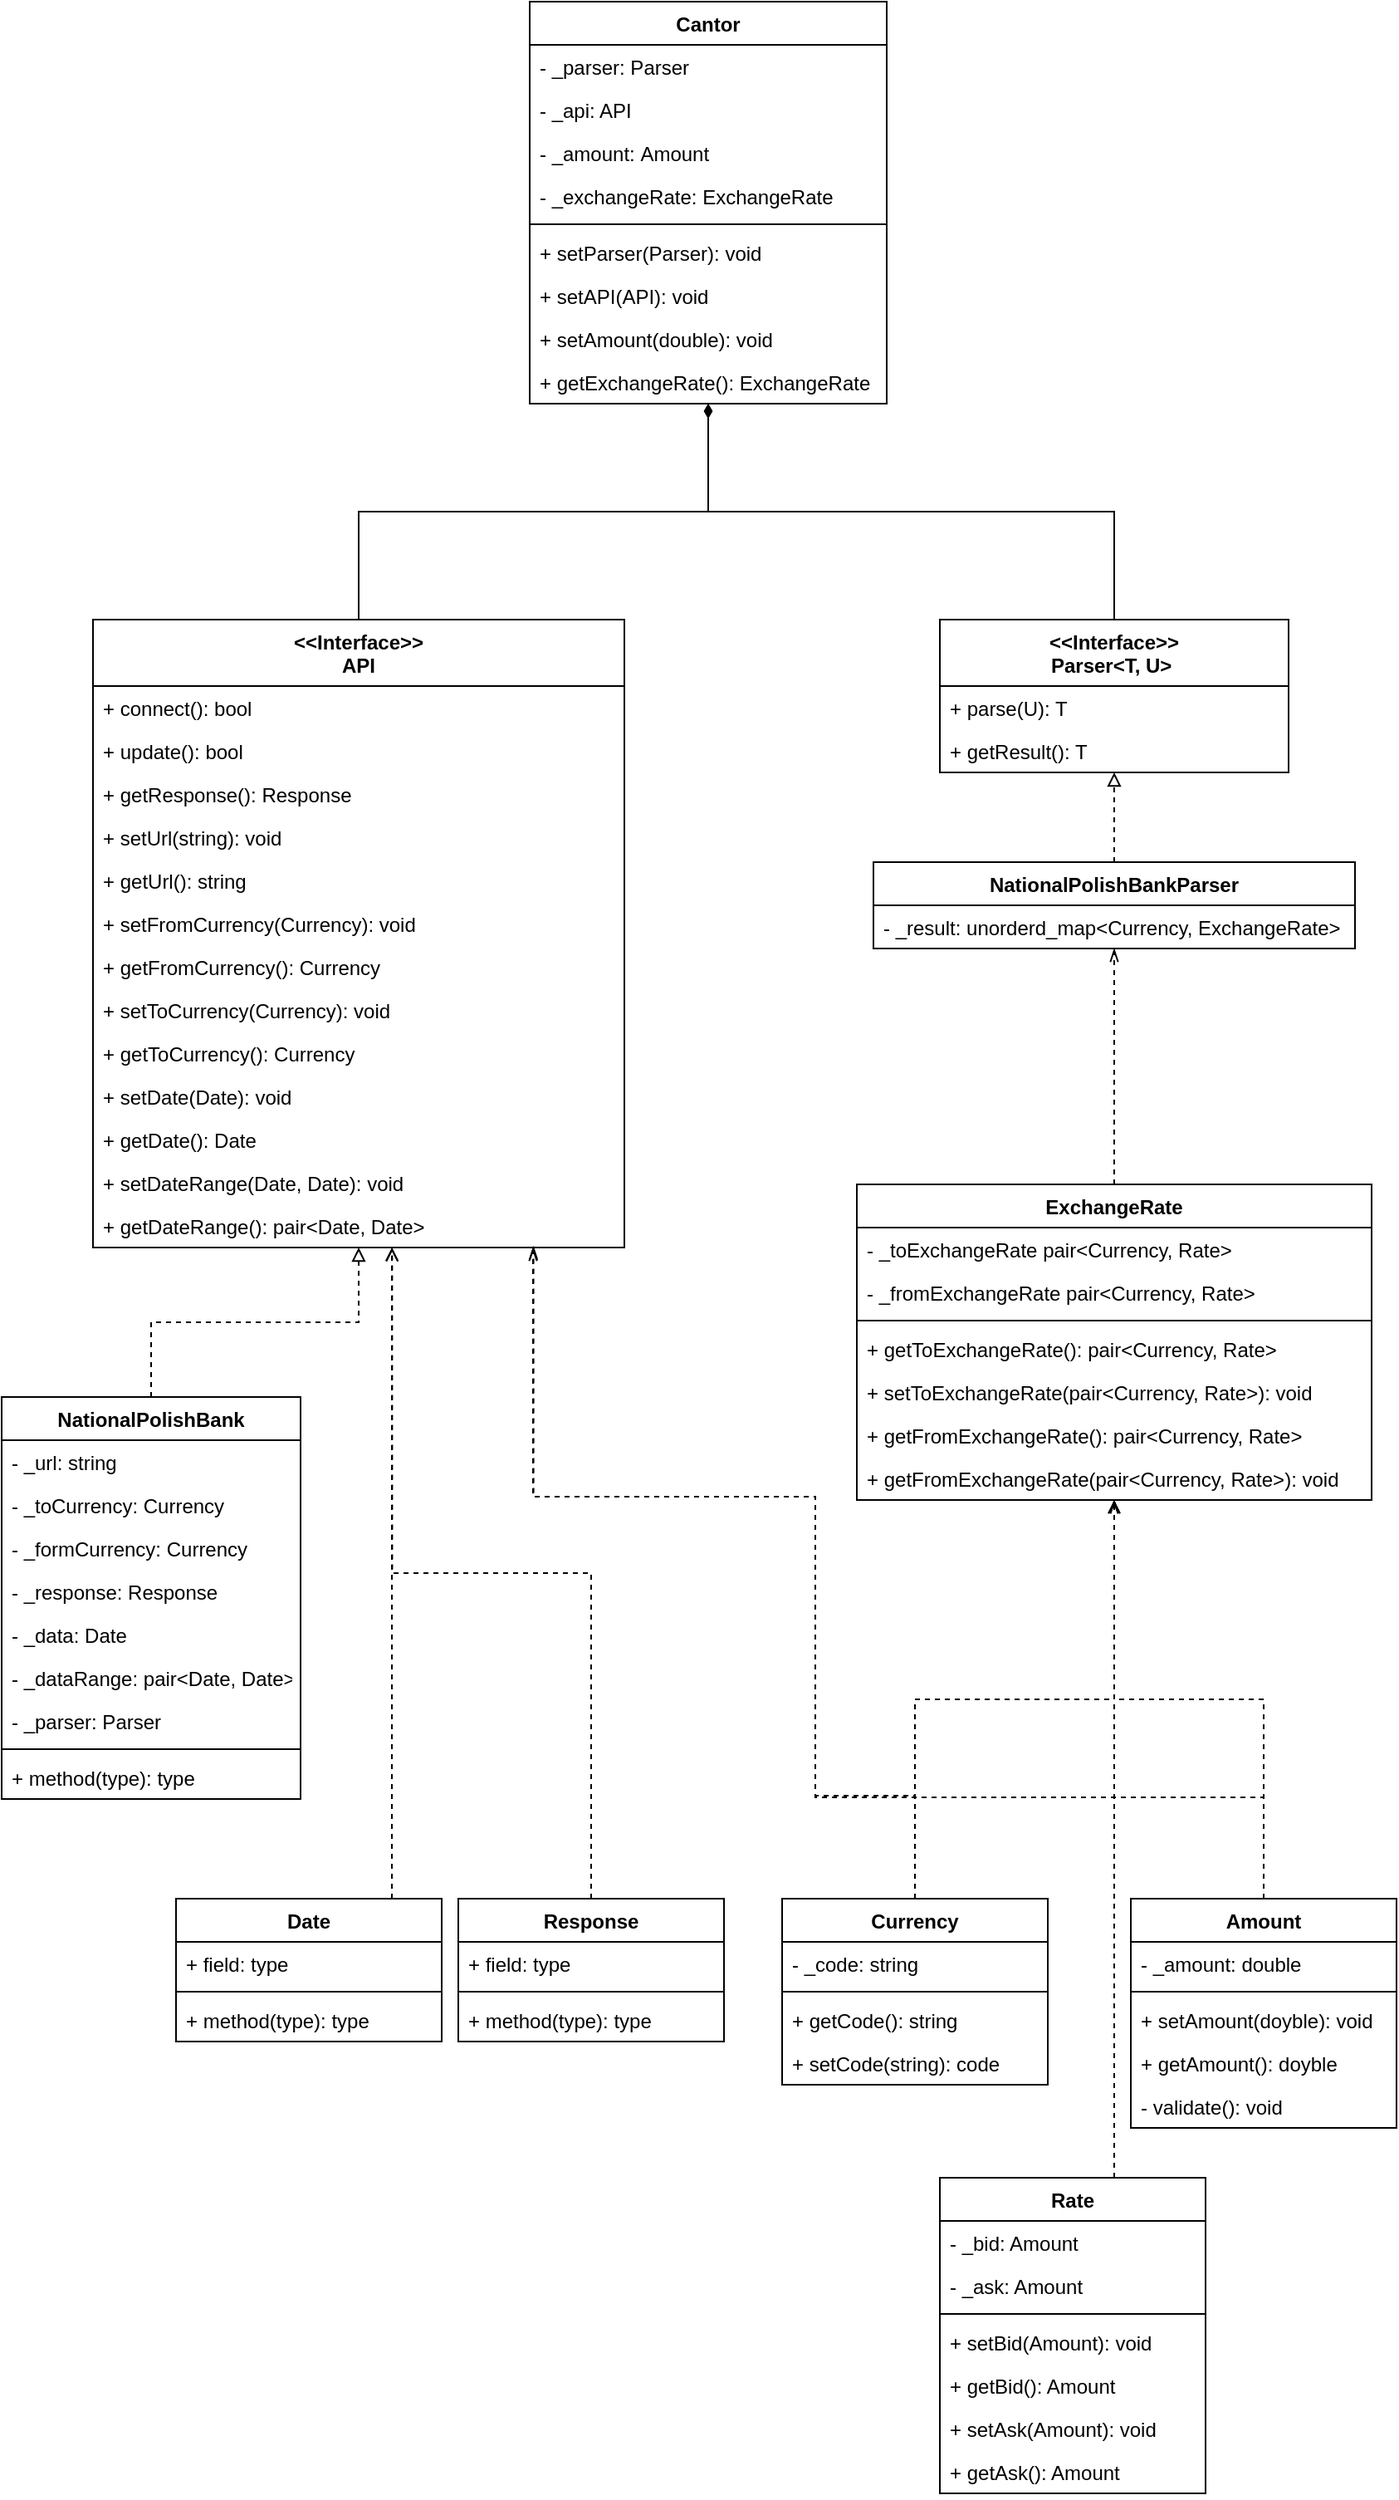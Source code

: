 <mxfile version="14.4.4" type="device"><diagram name="Page-1" id="c4acf3e9-155e-7222-9cf6-157b1a14988f"><mxGraphModel dx="474" dy="749" grid="1" gridSize="10" guides="1" tooltips="1" connect="1" arrows="1" fold="1" page="1" pageScale="1" pageWidth="850" pageHeight="1100" background="#ffffff" math="0" shadow="0"><root><mxCell id="0"/><mxCell id="1" parent="0"/><mxCell id="X-hiKZKET10FdiY34auF-1" style="edgeStyle=orthogonalEdgeStyle;rounded=0;orthogonalLoop=1;jettySize=auto;html=1;endArrow=diamondThin;endFill=1;" parent="1" source="bLAxV5t_nkkf9cyOYh-Y-75" target="bLAxV5t_nkkf9cyOYh-Y-136" edge="1"><mxGeometry relative="1" as="geometry"/></mxCell><mxCell id="bLAxV5t_nkkf9cyOYh-Y-75" value="&lt;&lt;Interface&gt;&gt;&#10;API" style="swimlane;fontStyle=1;align=center;verticalAlign=top;childLayout=stackLayout;horizontal=1;startSize=40;horizontalStack=0;resizeParent=1;resizeParentMax=0;resizeLast=0;collapsible=1;marginBottom=0;" parent="1" vertex="1"><mxGeometry x="55" y="782" width="320" height="378" as="geometry"/></mxCell><mxCell id="bLAxV5t_nkkf9cyOYh-Y-76" value="+ connect(): bool" style="text;strokeColor=none;fillColor=none;align=left;verticalAlign=top;spacingLeft=4;spacingRight=4;overflow=hidden;rotatable=0;points=[[0,0.5],[1,0.5]];portConstraint=eastwest;" parent="bLAxV5t_nkkf9cyOYh-Y-75" vertex="1"><mxGeometry y="40" width="320" height="26" as="geometry"/></mxCell><mxCell id="bLAxV5t_nkkf9cyOYh-Y-77" value="+ update(): bool" style="text;strokeColor=none;fillColor=none;align=left;verticalAlign=top;spacingLeft=4;spacingRight=4;overflow=hidden;rotatable=0;points=[[0,0.5],[1,0.5]];portConstraint=eastwest;" parent="bLAxV5t_nkkf9cyOYh-Y-75" vertex="1"><mxGeometry y="66" width="320" height="26" as="geometry"/></mxCell><mxCell id="bLAxV5t_nkkf9cyOYh-Y-78" value="+ getResponse(): Response" style="text;strokeColor=none;fillColor=none;align=left;verticalAlign=top;spacingLeft=4;spacingRight=4;overflow=hidden;rotatable=0;points=[[0,0.5],[1,0.5]];portConstraint=eastwest;" parent="bLAxV5t_nkkf9cyOYh-Y-75" vertex="1"><mxGeometry y="92" width="320" height="26" as="geometry"/></mxCell><mxCell id="bLAxV5t_nkkf9cyOYh-Y-79" value="+ setUrl(string): void" style="text;strokeColor=none;fillColor=none;align=left;verticalAlign=top;spacingLeft=4;spacingRight=4;overflow=hidden;rotatable=0;points=[[0,0.5],[1,0.5]];portConstraint=eastwest;" parent="bLAxV5t_nkkf9cyOYh-Y-75" vertex="1"><mxGeometry y="118" width="320" height="26" as="geometry"/></mxCell><mxCell id="bLAxV5t_nkkf9cyOYh-Y-80" value="+ getUrl(): string" style="text;strokeColor=none;fillColor=none;align=left;verticalAlign=top;spacingLeft=4;spacingRight=4;overflow=hidden;rotatable=0;points=[[0,0.5],[1,0.5]];portConstraint=eastwest;" parent="bLAxV5t_nkkf9cyOYh-Y-75" vertex="1"><mxGeometry y="144" width="320" height="26" as="geometry"/></mxCell><mxCell id="bLAxV5t_nkkf9cyOYh-Y-81" value="+ setFromCurrency(Currency): void" style="text;strokeColor=none;fillColor=none;align=left;verticalAlign=top;spacingLeft=4;spacingRight=4;overflow=hidden;rotatable=0;points=[[0,0.5],[1,0.5]];portConstraint=eastwest;" parent="bLAxV5t_nkkf9cyOYh-Y-75" vertex="1"><mxGeometry y="170" width="320" height="26" as="geometry"/></mxCell><mxCell id="bLAxV5t_nkkf9cyOYh-Y-82" value="+ getFromCurrency(): Currency" style="text;strokeColor=none;fillColor=none;align=left;verticalAlign=top;spacingLeft=4;spacingRight=4;overflow=hidden;rotatable=0;points=[[0,0.5],[1,0.5]];portConstraint=eastwest;" parent="bLAxV5t_nkkf9cyOYh-Y-75" vertex="1"><mxGeometry y="196" width="320" height="26" as="geometry"/></mxCell><mxCell id="bLAxV5t_nkkf9cyOYh-Y-83" value="+ setToCurrency(Currency): void" style="text;strokeColor=none;fillColor=none;align=left;verticalAlign=top;spacingLeft=4;spacingRight=4;overflow=hidden;rotatable=0;points=[[0,0.5],[1,0.5]];portConstraint=eastwest;" parent="bLAxV5t_nkkf9cyOYh-Y-75" vertex="1"><mxGeometry y="222" width="320" height="26" as="geometry"/></mxCell><mxCell id="bLAxV5t_nkkf9cyOYh-Y-84" value="+ getToCurrency(): Currency" style="text;strokeColor=none;fillColor=none;align=left;verticalAlign=top;spacingLeft=4;spacingRight=4;overflow=hidden;rotatable=0;points=[[0,0.5],[1,0.5]];portConstraint=eastwest;" parent="bLAxV5t_nkkf9cyOYh-Y-75" vertex="1"><mxGeometry y="248" width="320" height="26" as="geometry"/></mxCell><mxCell id="bLAxV5t_nkkf9cyOYh-Y-86" value="+ setDate(Date): void" style="text;strokeColor=none;fillColor=none;align=left;verticalAlign=top;spacingLeft=4;spacingRight=4;overflow=hidden;rotatable=0;points=[[0,0.5],[1,0.5]];portConstraint=eastwest;" parent="bLAxV5t_nkkf9cyOYh-Y-75" vertex="1"><mxGeometry y="274" width="320" height="26" as="geometry"/></mxCell><mxCell id="bLAxV5t_nkkf9cyOYh-Y-87" value="+ getDate(): Date" style="text;strokeColor=none;fillColor=none;align=left;verticalAlign=top;spacingLeft=4;spacingRight=4;overflow=hidden;rotatable=0;points=[[0,0.5],[1,0.5]];portConstraint=eastwest;" parent="bLAxV5t_nkkf9cyOYh-Y-75" vertex="1"><mxGeometry y="300" width="320" height="26" as="geometry"/></mxCell><mxCell id="bLAxV5t_nkkf9cyOYh-Y-88" value="+ setDateRange(Date, Date): void" style="text;strokeColor=none;fillColor=none;align=left;verticalAlign=top;spacingLeft=4;spacingRight=4;overflow=hidden;rotatable=0;points=[[0,0.5],[1,0.5]];portConstraint=eastwest;" parent="bLAxV5t_nkkf9cyOYh-Y-75" vertex="1"><mxGeometry y="326" width="320" height="26" as="geometry"/></mxCell><mxCell id="bLAxV5t_nkkf9cyOYh-Y-89" value="+ getDateRange(): pair&lt;Date, Date&gt;" style="text;strokeColor=none;fillColor=none;align=left;verticalAlign=top;spacingLeft=4;spacingRight=4;overflow=hidden;rotatable=0;points=[[0,0.5],[1,0.5]];portConstraint=eastwest;" parent="bLAxV5t_nkkf9cyOYh-Y-75" vertex="1"><mxGeometry y="352" width="320" height="26" as="geometry"/></mxCell><mxCell id="bLAxV5t_nkkf9cyOYh-Y-95" style="edgeStyle=orthogonalEdgeStyle;rounded=0;orthogonalLoop=1;jettySize=auto;html=1;startSize=40;endArrow=block;endFill=0;dashed=1;" parent="1" source="bLAxV5t_nkkf9cyOYh-Y-96" target="bLAxV5t_nkkf9cyOYh-Y-75" edge="1"><mxGeometry relative="1" as="geometry"/></mxCell><mxCell id="bLAxV5t_nkkf9cyOYh-Y-96" value="NationalPolishBank&#10;&#10;" style="swimlane;fontStyle=1;align=center;verticalAlign=top;childLayout=stackLayout;horizontal=1;startSize=26;horizontalStack=0;resizeParent=1;resizeParentMax=0;resizeLast=0;collapsible=1;marginBottom=0;" parent="1" vertex="1"><mxGeometry y="1250" width="180" height="242" as="geometry"/></mxCell><mxCell id="bLAxV5t_nkkf9cyOYh-Y-97" value="- _url: string" style="text;strokeColor=none;fillColor=none;align=left;verticalAlign=top;spacingLeft=4;spacingRight=4;overflow=hidden;rotatable=0;points=[[0,0.5],[1,0.5]];portConstraint=eastwest;" parent="bLAxV5t_nkkf9cyOYh-Y-96" vertex="1"><mxGeometry y="26" width="180" height="26" as="geometry"/></mxCell><mxCell id="bLAxV5t_nkkf9cyOYh-Y-98" value="- _toCurrency: Currency" style="text;strokeColor=none;fillColor=none;align=left;verticalAlign=top;spacingLeft=4;spacingRight=4;overflow=hidden;rotatable=0;points=[[0,0.5],[1,0.5]];portConstraint=eastwest;" parent="bLAxV5t_nkkf9cyOYh-Y-96" vertex="1"><mxGeometry y="52" width="180" height="26" as="geometry"/></mxCell><mxCell id="bLAxV5t_nkkf9cyOYh-Y-99" value="- _formCurrency: Currency" style="text;strokeColor=none;fillColor=none;align=left;verticalAlign=top;spacingLeft=4;spacingRight=4;overflow=hidden;rotatable=0;points=[[0,0.5],[1,0.5]];portConstraint=eastwest;" parent="bLAxV5t_nkkf9cyOYh-Y-96" vertex="1"><mxGeometry y="78" width="180" height="26" as="geometry"/></mxCell><mxCell id="bLAxV5t_nkkf9cyOYh-Y-100" value="- _response: Response" style="text;strokeColor=none;fillColor=none;align=left;verticalAlign=top;spacingLeft=4;spacingRight=4;overflow=hidden;rotatable=0;points=[[0,0.5],[1,0.5]];portConstraint=eastwest;" parent="bLAxV5t_nkkf9cyOYh-Y-96" vertex="1"><mxGeometry y="104" width="180" height="26" as="geometry"/></mxCell><mxCell id="bLAxV5t_nkkf9cyOYh-Y-101" value="- _data: Date" style="text;strokeColor=none;fillColor=none;align=left;verticalAlign=top;spacingLeft=4;spacingRight=4;overflow=hidden;rotatable=0;points=[[0,0.5],[1,0.5]];portConstraint=eastwest;" parent="bLAxV5t_nkkf9cyOYh-Y-96" vertex="1"><mxGeometry y="130" width="180" height="26" as="geometry"/></mxCell><mxCell id="bLAxV5t_nkkf9cyOYh-Y-102" value="- _dataRange: pair&lt;Date, Date&gt;" style="text;strokeColor=none;fillColor=none;align=left;verticalAlign=top;spacingLeft=4;spacingRight=4;overflow=hidden;rotatable=0;points=[[0,0.5],[1,0.5]];portConstraint=eastwest;" parent="bLAxV5t_nkkf9cyOYh-Y-96" vertex="1"><mxGeometry y="156" width="180" height="26" as="geometry"/></mxCell><mxCell id="bLAxV5t_nkkf9cyOYh-Y-103" value="- _parser: Parser" style="text;strokeColor=none;fillColor=none;align=left;verticalAlign=top;spacingLeft=4;spacingRight=4;overflow=hidden;rotatable=0;points=[[0,0.5],[1,0.5]];portConstraint=eastwest;" parent="bLAxV5t_nkkf9cyOYh-Y-96" vertex="1"><mxGeometry y="182" width="180" height="26" as="geometry"/></mxCell><mxCell id="bLAxV5t_nkkf9cyOYh-Y-104" value="" style="line;strokeWidth=1;fillColor=none;align=left;verticalAlign=middle;spacingTop=-1;spacingLeft=3;spacingRight=3;rotatable=0;labelPosition=right;points=[];portConstraint=eastwest;" parent="bLAxV5t_nkkf9cyOYh-Y-96" vertex="1"><mxGeometry y="208" width="180" height="8" as="geometry"/></mxCell><mxCell id="bLAxV5t_nkkf9cyOYh-Y-105" value="+ method(type): type" style="text;strokeColor=none;fillColor=none;align=left;verticalAlign=top;spacingLeft=4;spacingRight=4;overflow=hidden;rotatable=0;points=[[0,0.5],[1,0.5]];portConstraint=eastwest;" parent="bLAxV5t_nkkf9cyOYh-Y-96" vertex="1"><mxGeometry y="216" width="180" height="26" as="geometry"/></mxCell><mxCell id="KTCqO3PVeO4-w_g8poJK-3" style="edgeStyle=orthogonalEdgeStyle;rounded=0;orthogonalLoop=1;jettySize=auto;html=1;dashed=1;endArrow=openThin;endFill=0;" parent="1" source="bLAxV5t_nkkf9cyOYh-Y-106" target="bLAxV5t_nkkf9cyOYh-Y-124" edge="1"><mxGeometry relative="1" as="geometry"/></mxCell><mxCell id="bLAxV5t_nkkf9cyOYh-Y-106" value="Currency" style="swimlane;fontStyle=1;align=center;verticalAlign=top;childLayout=stackLayout;horizontal=1;startSize=26;horizontalStack=0;resizeParent=1;resizeParentMax=0;resizeLast=0;collapsible=1;marginBottom=0;" parent="1" vertex="1"><mxGeometry x="470" y="1552" width="160" height="112" as="geometry"/></mxCell><mxCell id="bLAxV5t_nkkf9cyOYh-Y-107" value="- _code: string" style="text;strokeColor=none;fillColor=none;align=left;verticalAlign=top;spacingLeft=4;spacingRight=4;overflow=hidden;rotatable=0;points=[[0,0.5],[1,0.5]];portConstraint=eastwest;" parent="bLAxV5t_nkkf9cyOYh-Y-106" vertex="1"><mxGeometry y="26" width="160" height="26" as="geometry"/></mxCell><mxCell id="bLAxV5t_nkkf9cyOYh-Y-108" value="" style="line;strokeWidth=1;fillColor=none;align=left;verticalAlign=middle;spacingTop=-1;spacingLeft=3;spacingRight=3;rotatable=0;labelPosition=right;points=[];portConstraint=eastwest;" parent="bLAxV5t_nkkf9cyOYh-Y-106" vertex="1"><mxGeometry y="52" width="160" height="8" as="geometry"/></mxCell><mxCell id="KTCqO3PVeO4-w_g8poJK-1" value="+ getCode(): string" style="text;strokeColor=none;fillColor=none;align=left;verticalAlign=top;spacingLeft=4;spacingRight=4;overflow=hidden;rotatable=0;points=[[0,0.5],[1,0.5]];portConstraint=eastwest;" parent="bLAxV5t_nkkf9cyOYh-Y-106" vertex="1"><mxGeometry y="60" width="160" height="26" as="geometry"/></mxCell><mxCell id="bLAxV5t_nkkf9cyOYh-Y-109" value="+ setCode(string): code" style="text;strokeColor=none;fillColor=none;align=left;verticalAlign=top;spacingLeft=4;spacingRight=4;overflow=hidden;rotatable=0;points=[[0,0.5],[1,0.5]];portConstraint=eastwest;" parent="bLAxV5t_nkkf9cyOYh-Y-106" vertex="1"><mxGeometry y="86" width="160" height="26" as="geometry"/></mxCell><mxCell id="X-hiKZKET10FdiY34auF-17" style="edgeStyle=orthogonalEdgeStyle;rounded=0;orthogonalLoop=1;jettySize=auto;html=1;entryX=0.563;entryY=1.007;entryDx=0;entryDy=0;entryPerimeter=0;endArrow=open;endFill=0;dashed=1;" parent="1" source="bLAxV5t_nkkf9cyOYh-Y-110" target="bLAxV5t_nkkf9cyOYh-Y-89" edge="1"><mxGeometry relative="1" as="geometry"/></mxCell><mxCell id="bLAxV5t_nkkf9cyOYh-Y-110" value="Response" style="swimlane;fontStyle=1;align=center;verticalAlign=top;childLayout=stackLayout;horizontal=1;startSize=26;horizontalStack=0;resizeParent=1;resizeParentMax=0;resizeLast=0;collapsible=1;marginBottom=0;" parent="1" vertex="1"><mxGeometry x="275" y="1552" width="160" height="86" as="geometry"/></mxCell><mxCell id="bLAxV5t_nkkf9cyOYh-Y-111" value="+ field: type" style="text;strokeColor=none;fillColor=none;align=left;verticalAlign=top;spacingLeft=4;spacingRight=4;overflow=hidden;rotatable=0;points=[[0,0.5],[1,0.5]];portConstraint=eastwest;" parent="bLAxV5t_nkkf9cyOYh-Y-110" vertex="1"><mxGeometry y="26" width="160" height="26" as="geometry"/></mxCell><mxCell id="bLAxV5t_nkkf9cyOYh-Y-112" value="" style="line;strokeWidth=1;fillColor=none;align=left;verticalAlign=middle;spacingTop=-1;spacingLeft=3;spacingRight=3;rotatable=0;labelPosition=right;points=[];portConstraint=eastwest;" parent="bLAxV5t_nkkf9cyOYh-Y-110" vertex="1"><mxGeometry y="52" width="160" height="8" as="geometry"/></mxCell><mxCell id="bLAxV5t_nkkf9cyOYh-Y-113" value="+ method(type): type" style="text;strokeColor=none;fillColor=none;align=left;verticalAlign=top;spacingLeft=4;spacingRight=4;overflow=hidden;rotatable=0;points=[[0,0.5],[1,0.5]];portConstraint=eastwest;" parent="bLAxV5t_nkkf9cyOYh-Y-110" vertex="1"><mxGeometry y="60" width="160" height="26" as="geometry"/></mxCell><mxCell id="X-hiKZKET10FdiY34auF-14" style="edgeStyle=orthogonalEdgeStyle;rounded=0;orthogonalLoop=1;jettySize=auto;html=1;endArrow=open;endFill=0;dashed=1;" parent="1" source="bLAxV5t_nkkf9cyOYh-Y-114" target="bLAxV5t_nkkf9cyOYh-Y-75" edge="1"><mxGeometry relative="1" as="geometry"><Array as="points"><mxPoint x="235" y="1462"/><mxPoint x="235" y="1462"/></Array></mxGeometry></mxCell><mxCell id="bLAxV5t_nkkf9cyOYh-Y-114" value="Date" style="swimlane;fontStyle=1;align=center;verticalAlign=top;childLayout=stackLayout;horizontal=1;startSize=26;horizontalStack=0;resizeParent=1;resizeParentMax=0;resizeLast=0;collapsible=1;marginBottom=0;" parent="1" vertex="1"><mxGeometry x="105" y="1552" width="160" height="86" as="geometry"/></mxCell><mxCell id="bLAxV5t_nkkf9cyOYh-Y-115" value="+ field: type" style="text;strokeColor=none;fillColor=none;align=left;verticalAlign=top;spacingLeft=4;spacingRight=4;overflow=hidden;rotatable=0;points=[[0,0.5],[1,0.5]];portConstraint=eastwest;" parent="bLAxV5t_nkkf9cyOYh-Y-114" vertex="1"><mxGeometry y="26" width="160" height="26" as="geometry"/></mxCell><mxCell id="bLAxV5t_nkkf9cyOYh-Y-116" value="" style="line;strokeWidth=1;fillColor=none;align=left;verticalAlign=middle;spacingTop=-1;spacingLeft=3;spacingRight=3;rotatable=0;labelPosition=right;points=[];portConstraint=eastwest;" parent="bLAxV5t_nkkf9cyOYh-Y-114" vertex="1"><mxGeometry y="52" width="160" height="8" as="geometry"/></mxCell><mxCell id="bLAxV5t_nkkf9cyOYh-Y-117" value="+ method(type): type" style="text;strokeColor=none;fillColor=none;align=left;verticalAlign=top;spacingLeft=4;spacingRight=4;overflow=hidden;rotatable=0;points=[[0,0.5],[1,0.5]];portConstraint=eastwest;" parent="bLAxV5t_nkkf9cyOYh-Y-114" vertex="1"><mxGeometry y="60" width="160" height="26" as="geometry"/></mxCell><mxCell id="X-hiKZKET10FdiY34auF-2" style="edgeStyle=orthogonalEdgeStyle;rounded=0;orthogonalLoop=1;jettySize=auto;html=1;endArrow=diamondThin;endFill=1;exitX=0.5;exitY=0;exitDx=0;exitDy=0;" parent="1" source="bLAxV5t_nkkf9cyOYh-Y-118" target="bLAxV5t_nkkf9cyOYh-Y-136" edge="1"><mxGeometry relative="1" as="geometry"/></mxCell><mxCell id="bLAxV5t_nkkf9cyOYh-Y-118" value="&lt;&lt;Interface&gt;&gt;&#10;Parser&lt;T, U&gt; " style="swimlane;fontStyle=1;align=center;verticalAlign=top;childLayout=stackLayout;horizontal=1;startSize=40;horizontalStack=0;resizeParent=1;resizeParentMax=0;resizeLast=0;collapsible=1;marginBottom=0;" parent="1" vertex="1"><mxGeometry x="565" y="782" width="210" height="92" as="geometry"/></mxCell><mxCell id="bLAxV5t_nkkf9cyOYh-Y-119" value="+ parse(U): T" style="text;strokeColor=none;fillColor=none;align=left;verticalAlign=top;spacingLeft=4;spacingRight=4;overflow=hidden;rotatable=0;points=[[0,0.5],[1,0.5]];portConstraint=eastwest;" parent="bLAxV5t_nkkf9cyOYh-Y-118" vertex="1"><mxGeometry y="40" width="210" height="26" as="geometry"/></mxCell><mxCell id="bLAxV5t_nkkf9cyOYh-Y-120" value="+ getResult(): T" style="text;strokeColor=none;fillColor=none;align=left;verticalAlign=top;spacingLeft=4;spacingRight=4;overflow=hidden;rotatable=0;points=[[0,0.5],[1,0.5]];portConstraint=eastwest;" parent="bLAxV5t_nkkf9cyOYh-Y-118" vertex="1"><mxGeometry y="66" width="210" height="26" as="geometry"/></mxCell><mxCell id="bLAxV5t_nkkf9cyOYh-Y-121" style="edgeStyle=orthogonalEdgeStyle;rounded=0;orthogonalLoop=1;jettySize=auto;html=1;startSize=40;endArrow=block;endFill=0;dashed=1;" parent="1" source="bLAxV5t_nkkf9cyOYh-Y-122" target="bLAxV5t_nkkf9cyOYh-Y-118" edge="1"><mxGeometry relative="1" as="geometry"/></mxCell><mxCell id="bLAxV5t_nkkf9cyOYh-Y-122" value="NationalPolishBankParser" style="swimlane;fontStyle=1;align=center;verticalAlign=top;childLayout=stackLayout;horizontal=1;startSize=26;horizontalStack=0;resizeParent=1;resizeParentMax=0;resizeLast=0;collapsible=1;marginBottom=0;" parent="1" vertex="1"><mxGeometry x="525" y="928" width="290" height="52" as="geometry"/></mxCell><mxCell id="bLAxV5t_nkkf9cyOYh-Y-123" value="- _result: unorderd_map&lt;Currency, ExchangeRate&gt;" style="text;strokeColor=none;fillColor=none;align=left;verticalAlign=top;spacingLeft=4;spacingRight=4;overflow=hidden;rotatable=0;points=[[0,0.5],[1,0.5]];portConstraint=eastwest;" parent="bLAxV5t_nkkf9cyOYh-Y-122" vertex="1"><mxGeometry y="26" width="290" height="26" as="geometry"/></mxCell><mxCell id="KTCqO3PVeO4-w_g8poJK-6" style="edgeStyle=orthogonalEdgeStyle;rounded=0;orthogonalLoop=1;jettySize=auto;html=1;dashed=1;endArrow=openThin;endFill=0;" parent="1" source="bLAxV5t_nkkf9cyOYh-Y-124" target="bLAxV5t_nkkf9cyOYh-Y-122" edge="1"><mxGeometry relative="1" as="geometry"/></mxCell><mxCell id="bLAxV5t_nkkf9cyOYh-Y-124" value="ExchangeRate" style="swimlane;fontStyle=1;align=center;verticalAlign=top;childLayout=stackLayout;horizontal=1;startSize=26;horizontalStack=0;resizeParent=1;resizeParentMax=0;resizeLast=0;collapsible=1;marginBottom=0;" parent="1" vertex="1"><mxGeometry x="515" y="1122" width="310" height="190" as="geometry"/></mxCell><mxCell id="bLAxV5t_nkkf9cyOYh-Y-125" value="- _toExchangeRate pair&lt;Currency, Rate&gt;" style="text;strokeColor=none;fillColor=none;align=left;verticalAlign=top;spacingLeft=4;spacingRight=4;overflow=hidden;rotatable=0;points=[[0,0.5],[1,0.5]];portConstraint=eastwest;" parent="bLAxV5t_nkkf9cyOYh-Y-124" vertex="1"><mxGeometry y="26" width="310" height="26" as="geometry"/></mxCell><mxCell id="bLAxV5t_nkkf9cyOYh-Y-126" value="- _fromExchangeRate pair&lt;Currency, Rate&gt;" style="text;strokeColor=none;fillColor=none;align=left;verticalAlign=top;spacingLeft=4;spacingRight=4;overflow=hidden;rotatable=0;points=[[0,0.5],[1,0.5]];portConstraint=eastwest;" parent="bLAxV5t_nkkf9cyOYh-Y-124" vertex="1"><mxGeometry y="52" width="310" height="26" as="geometry"/></mxCell><mxCell id="bLAxV5t_nkkf9cyOYh-Y-127" value="" style="line;strokeWidth=1;fillColor=none;align=left;verticalAlign=middle;spacingTop=-1;spacingLeft=3;spacingRight=3;rotatable=0;labelPosition=right;points=[];portConstraint=eastwest;" parent="bLAxV5t_nkkf9cyOYh-Y-124" vertex="1"><mxGeometry y="78" width="310" height="8" as="geometry"/></mxCell><mxCell id="bLAxV5t_nkkf9cyOYh-Y-128" value="+ getToExchangeRate(): pair&lt;Currency, Rate&gt;" style="text;strokeColor=none;fillColor=none;align=left;verticalAlign=top;spacingLeft=4;spacingRight=4;overflow=hidden;rotatable=0;points=[[0,0.5],[1,0.5]];portConstraint=eastwest;" parent="bLAxV5t_nkkf9cyOYh-Y-124" vertex="1"><mxGeometry y="86" width="310" height="26" as="geometry"/></mxCell><mxCell id="bLAxV5t_nkkf9cyOYh-Y-129" value="+ setToExchangeRate(pair&lt;Currency, Rate&gt;): void" style="text;strokeColor=none;fillColor=none;align=left;verticalAlign=top;spacingLeft=4;spacingRight=4;overflow=hidden;rotatable=0;points=[[0,0.5],[1,0.5]];portConstraint=eastwest;" parent="bLAxV5t_nkkf9cyOYh-Y-124" vertex="1"><mxGeometry y="112" width="310" height="26" as="geometry"/></mxCell><mxCell id="bLAxV5t_nkkf9cyOYh-Y-130" value="+ getFromExchangeRate(): pair&lt;Currency, Rate&gt;" style="text;strokeColor=none;fillColor=none;align=left;verticalAlign=top;spacingLeft=4;spacingRight=4;overflow=hidden;rotatable=0;points=[[0,0.5],[1,0.5]];portConstraint=eastwest;" parent="bLAxV5t_nkkf9cyOYh-Y-124" vertex="1"><mxGeometry y="138" width="310" height="26" as="geometry"/></mxCell><mxCell id="bLAxV5t_nkkf9cyOYh-Y-131" value="+ getFromExchangeRate(pair&lt;Currency, Rate&gt;): void" style="text;strokeColor=none;fillColor=none;align=left;verticalAlign=top;spacingLeft=4;spacingRight=4;overflow=hidden;rotatable=0;points=[[0,0.5],[1,0.5]];portConstraint=eastwest;" parent="bLAxV5t_nkkf9cyOYh-Y-124" vertex="1"><mxGeometry y="164" width="310" height="26" as="geometry"/></mxCell><mxCell id="KTCqO3PVeO4-w_g8poJK-4" style="edgeStyle=orthogonalEdgeStyle;rounded=0;orthogonalLoop=1;jettySize=auto;html=1;dashed=1;endArrow=openThin;endFill=0;" parent="1" source="bLAxV5t_nkkf9cyOYh-Y-132" target="bLAxV5t_nkkf9cyOYh-Y-124" edge="1"><mxGeometry relative="1" as="geometry"/></mxCell><mxCell id="bLAxV5t_nkkf9cyOYh-Y-132" value="Amount" style="swimlane;fontStyle=1;align=center;verticalAlign=top;childLayout=stackLayout;horizontal=1;startSize=26;horizontalStack=0;resizeParent=1;resizeParentMax=0;resizeLast=0;collapsible=1;marginBottom=0;" parent="1" vertex="1"><mxGeometry x="680" y="1552" width="160" height="138" as="geometry"/></mxCell><mxCell id="bLAxV5t_nkkf9cyOYh-Y-133" value="- _amount: double" style="text;strokeColor=none;fillColor=none;align=left;verticalAlign=top;spacingLeft=4;spacingRight=4;overflow=hidden;rotatable=0;points=[[0,0.5],[1,0.5]];portConstraint=eastwest;fontStyle=0" parent="bLAxV5t_nkkf9cyOYh-Y-132" vertex="1"><mxGeometry y="26" width="160" height="26" as="geometry"/></mxCell><mxCell id="bLAxV5t_nkkf9cyOYh-Y-134" value="" style="line;strokeWidth=1;fillColor=none;align=left;verticalAlign=middle;spacingTop=-1;spacingLeft=3;spacingRight=3;rotatable=0;labelPosition=right;points=[];portConstraint=eastwest;" parent="bLAxV5t_nkkf9cyOYh-Y-132" vertex="1"><mxGeometry y="52" width="160" height="8" as="geometry"/></mxCell><mxCell id="bLAxV5t_nkkf9cyOYh-Y-135" value="+ setAmount(doyble): void" style="text;strokeColor=none;fillColor=none;align=left;verticalAlign=top;spacingLeft=4;spacingRight=4;overflow=hidden;rotatable=0;points=[[0,0.5],[1,0.5]];portConstraint=eastwest;" parent="bLAxV5t_nkkf9cyOYh-Y-132" vertex="1"><mxGeometry y="60" width="160" height="26" as="geometry"/></mxCell><mxCell id="bLAxV5t_nkkf9cyOYh-Y-148" value="+ getAmount(): doyble" style="text;strokeColor=none;fillColor=none;align=left;verticalAlign=top;spacingLeft=4;spacingRight=4;overflow=hidden;rotatable=0;points=[[0,0.5],[1,0.5]];portConstraint=eastwest;" parent="bLAxV5t_nkkf9cyOYh-Y-132" vertex="1"><mxGeometry y="86" width="160" height="26" as="geometry"/></mxCell><mxCell id="bLAxV5t_nkkf9cyOYh-Y-147" value="- validate(): void" style="text;strokeColor=none;fillColor=none;align=left;verticalAlign=top;spacingLeft=4;spacingRight=4;overflow=hidden;rotatable=0;points=[[0,0.5],[1,0.5]];portConstraint=eastwest;" parent="bLAxV5t_nkkf9cyOYh-Y-132" vertex="1"><mxGeometry y="112" width="160" height="26" as="geometry"/></mxCell><mxCell id="bLAxV5t_nkkf9cyOYh-Y-136" value="Cantor" style="swimlane;fontStyle=1;align=center;verticalAlign=top;childLayout=stackLayout;horizontal=1;startSize=26;horizontalStack=0;resizeParent=1;resizeParentMax=0;resizeLast=0;collapsible=1;marginBottom=0;" parent="1" vertex="1"><mxGeometry x="318" y="410" width="215" height="242" as="geometry"/></mxCell><mxCell id="bLAxV5t_nkkf9cyOYh-Y-140" value="- _parser: Parser" style="text;strokeColor=none;fillColor=none;align=left;verticalAlign=top;spacingLeft=4;spacingRight=4;overflow=hidden;rotatable=0;points=[[0,0.5],[1,0.5]];portConstraint=eastwest;" parent="bLAxV5t_nkkf9cyOYh-Y-136" vertex="1"><mxGeometry y="26" width="215" height="26" as="geometry"/></mxCell><mxCell id="bLAxV5t_nkkf9cyOYh-Y-137" value="- _api: API" style="text;strokeColor=none;fillColor=none;align=left;verticalAlign=top;spacingLeft=4;spacingRight=4;overflow=hidden;rotatable=0;points=[[0,0.5],[1,0.5]];portConstraint=eastwest;" parent="bLAxV5t_nkkf9cyOYh-Y-136" vertex="1"><mxGeometry y="52" width="215" height="26" as="geometry"/></mxCell><mxCell id="bLAxV5t_nkkf9cyOYh-Y-142" value="- _amount: Amount" style="text;strokeColor=none;fillColor=none;align=left;verticalAlign=top;spacingLeft=4;spacingRight=4;overflow=hidden;rotatable=0;points=[[0,0.5],[1,0.5]];portConstraint=eastwest;" parent="bLAxV5t_nkkf9cyOYh-Y-136" vertex="1"><mxGeometry y="78" width="215" height="26" as="geometry"/></mxCell><mxCell id="bLAxV5t_nkkf9cyOYh-Y-143" value="- _exchangeRate: ExchangeRate" style="text;strokeColor=none;fillColor=none;align=left;verticalAlign=top;spacingLeft=4;spacingRight=4;overflow=hidden;rotatable=0;points=[[0,0.5],[1,0.5]];portConstraint=eastwest;" parent="bLAxV5t_nkkf9cyOYh-Y-136" vertex="1"><mxGeometry y="104" width="215" height="26" as="geometry"/></mxCell><mxCell id="bLAxV5t_nkkf9cyOYh-Y-138" value="" style="line;strokeWidth=1;fillColor=none;align=left;verticalAlign=middle;spacingTop=-1;spacingLeft=3;spacingRight=3;rotatable=0;labelPosition=right;points=[];portConstraint=eastwest;" parent="bLAxV5t_nkkf9cyOYh-Y-136" vertex="1"><mxGeometry y="130" width="215" height="8" as="geometry"/></mxCell><mxCell id="bLAxV5t_nkkf9cyOYh-Y-144" value="+ setParser(Parser): void" style="text;strokeColor=none;fillColor=none;align=left;verticalAlign=top;spacingLeft=4;spacingRight=4;overflow=hidden;rotatable=0;points=[[0,0.5],[1,0.5]];portConstraint=eastwest;" parent="bLAxV5t_nkkf9cyOYh-Y-136" vertex="1"><mxGeometry y="138" width="215" height="26" as="geometry"/></mxCell><mxCell id="bLAxV5t_nkkf9cyOYh-Y-139" value="+ setAPI(API): void" style="text;strokeColor=none;fillColor=none;align=left;verticalAlign=top;spacingLeft=4;spacingRight=4;overflow=hidden;rotatable=0;points=[[0,0.5],[1,0.5]];portConstraint=eastwest;" parent="bLAxV5t_nkkf9cyOYh-Y-136" vertex="1"><mxGeometry y="164" width="215" height="26" as="geometry"/></mxCell><mxCell id="bLAxV5t_nkkf9cyOYh-Y-145" value="+ setAmount(double): void" style="text;strokeColor=none;fillColor=none;align=left;verticalAlign=top;spacingLeft=4;spacingRight=4;overflow=hidden;rotatable=0;points=[[0,0.5],[1,0.5]];portConstraint=eastwest;" parent="bLAxV5t_nkkf9cyOYh-Y-136" vertex="1"><mxGeometry y="190" width="215" height="26" as="geometry"/></mxCell><mxCell id="bLAxV5t_nkkf9cyOYh-Y-141" value="+ getExchangeRate(): ExchangeRate" style="text;strokeColor=none;fillColor=none;align=left;verticalAlign=top;spacingLeft=4;spacingRight=4;overflow=hidden;rotatable=0;points=[[0,0.5],[1,0.5]];portConstraint=eastwest;" parent="bLAxV5t_nkkf9cyOYh-Y-136" vertex="1"><mxGeometry y="216" width="215" height="26" as="geometry"/></mxCell><mxCell id="17qRX7VQvo0NqIq3ElMH-1" style="edgeStyle=orthogonalEdgeStyle;rounded=0;orthogonalLoop=1;jettySize=auto;html=1;dashed=1;endArrow=openThin;endFill=0;exitX=0.5;exitY=0;exitDx=0;exitDy=0;entryX=0.829;entryY=0.973;entryDx=0;entryDy=0;entryPerimeter=0;" parent="1" source="bLAxV5t_nkkf9cyOYh-Y-106" target="bLAxV5t_nkkf9cyOYh-Y-89" edge="1"><mxGeometry relative="1" as="geometry"><mxPoint x="365.5" y="1420" as="sourcePoint"/><mxPoint x="485.5" y="1180" as="targetPoint"/><Array as="points"><mxPoint x="550" y="1490"/><mxPoint x="490" y="1490"/><mxPoint x="490" y="1310"/><mxPoint x="320" y="1310"/></Array></mxGeometry></mxCell><mxCell id="17qRX7VQvo0NqIq3ElMH-2" style="edgeStyle=orthogonalEdgeStyle;rounded=0;orthogonalLoop=1;jettySize=auto;html=1;dashed=1;endArrow=openThin;endFill=0;exitX=0.5;exitY=0;exitDx=0;exitDy=0;" parent="1" source="bLAxV5t_nkkf9cyOYh-Y-132" target="bLAxV5t_nkkf9cyOYh-Y-89" edge="1"><mxGeometry relative="1" as="geometry"><mxPoint x="739.72" y="1542.7" as="sourcePoint"/><mxPoint x="510" y="1149.998" as="targetPoint"/><Array as="points"><mxPoint x="760" y="1491"/><mxPoint x="490" y="1491"/><mxPoint x="490" y="1310"/><mxPoint x="320" y="1310"/></Array></mxGeometry></mxCell><mxCell id="lXu9WKdJechKXEmVq8bp-10" style="edgeStyle=orthogonalEdgeStyle;rounded=0;orthogonalLoop=1;jettySize=auto;html=1;dashed=1;endArrow=open;endFill=0;" edge="1" parent="1" source="lXu9WKdJechKXEmVq8bp-1" target="bLAxV5t_nkkf9cyOYh-Y-124"><mxGeometry relative="1" as="geometry"><Array as="points"><mxPoint x="670" y="1650"/><mxPoint x="670" y="1650"/></Array></mxGeometry></mxCell><mxCell id="lXu9WKdJechKXEmVq8bp-1" value="Rate" style="swimlane;fontStyle=1;align=center;verticalAlign=top;childLayout=stackLayout;horizontal=1;startSize=26;horizontalStack=0;resizeParent=1;resizeParentMax=0;resizeLast=0;collapsible=1;marginBottom=0;" vertex="1" parent="1"><mxGeometry x="565" y="1720" width="160" height="190" as="geometry"/></mxCell><mxCell id="lXu9WKdJechKXEmVq8bp-7" value="- _bid: Amount" style="text;strokeColor=none;fillColor=none;align=left;verticalAlign=top;spacingLeft=4;spacingRight=4;overflow=hidden;rotatable=0;points=[[0,0.5],[1,0.5]];portConstraint=eastwest;fontStyle=0" vertex="1" parent="lXu9WKdJechKXEmVq8bp-1"><mxGeometry y="26" width="160" height="26" as="geometry"/></mxCell><mxCell id="lXu9WKdJechKXEmVq8bp-2" value="- _ask: Amount" style="text;strokeColor=none;fillColor=none;align=left;verticalAlign=top;spacingLeft=4;spacingRight=4;overflow=hidden;rotatable=0;points=[[0,0.5],[1,0.5]];portConstraint=eastwest;fontStyle=0" vertex="1" parent="lXu9WKdJechKXEmVq8bp-1"><mxGeometry y="52" width="160" height="26" as="geometry"/></mxCell><mxCell id="lXu9WKdJechKXEmVq8bp-3" value="" style="line;strokeWidth=1;fillColor=none;align=left;verticalAlign=middle;spacingTop=-1;spacingLeft=3;spacingRight=3;rotatable=0;labelPosition=right;points=[];portConstraint=eastwest;" vertex="1" parent="lXu9WKdJechKXEmVq8bp-1"><mxGeometry y="78" width="160" height="8" as="geometry"/></mxCell><mxCell id="lXu9WKdJechKXEmVq8bp-8" value="+ setBid(Amount): void" style="text;strokeColor=none;fillColor=none;align=left;verticalAlign=top;spacingLeft=4;spacingRight=4;overflow=hidden;rotatable=0;points=[[0,0.5],[1,0.5]];portConstraint=eastwest;" vertex="1" parent="lXu9WKdJechKXEmVq8bp-1"><mxGeometry y="86" width="160" height="26" as="geometry"/></mxCell><mxCell id="lXu9WKdJechKXEmVq8bp-4" value="+ getBid(): Amount" style="text;strokeColor=none;fillColor=none;align=left;verticalAlign=top;spacingLeft=4;spacingRight=4;overflow=hidden;rotatable=0;points=[[0,0.5],[1,0.5]];portConstraint=eastwest;" vertex="1" parent="lXu9WKdJechKXEmVq8bp-1"><mxGeometry y="112" width="160" height="26" as="geometry"/></mxCell><mxCell id="lXu9WKdJechKXEmVq8bp-9" value="+ setAsk(Amount): void" style="text;strokeColor=none;fillColor=none;align=left;verticalAlign=top;spacingLeft=4;spacingRight=4;overflow=hidden;rotatable=0;points=[[0,0.5],[1,0.5]];portConstraint=eastwest;" vertex="1" parent="lXu9WKdJechKXEmVq8bp-1"><mxGeometry y="138" width="160" height="26" as="geometry"/></mxCell><mxCell id="lXu9WKdJechKXEmVq8bp-5" value="+ getAsk(): Amount" style="text;strokeColor=none;fillColor=none;align=left;verticalAlign=top;spacingLeft=4;spacingRight=4;overflow=hidden;rotatable=0;points=[[0,0.5],[1,0.5]];portConstraint=eastwest;" vertex="1" parent="lXu9WKdJechKXEmVq8bp-1"><mxGeometry y="164" width="160" height="26" as="geometry"/></mxCell></root></mxGraphModel></diagram></mxfile>